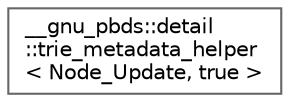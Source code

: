 digraph "Graphical Class Hierarchy"
{
 // LATEX_PDF_SIZE
  bgcolor="transparent";
  edge [fontname=Helvetica,fontsize=10,labelfontname=Helvetica,labelfontsize=10];
  node [fontname=Helvetica,fontsize=10,shape=box,height=0.2,width=0.4];
  rankdir="LR";
  Node0 [id="Node000000",label="__gnu_pbds::detail\l::trie_metadata_helper\l\< Node_Update, true \>",height=0.2,width=0.4,color="grey40", fillcolor="white", style="filled",URL="$struct____gnu__pbds_1_1detail_1_1trie__metadata__helper_3_01_node___update_00_01true_01_4.html",tooltip="Specialization, true."];
}
